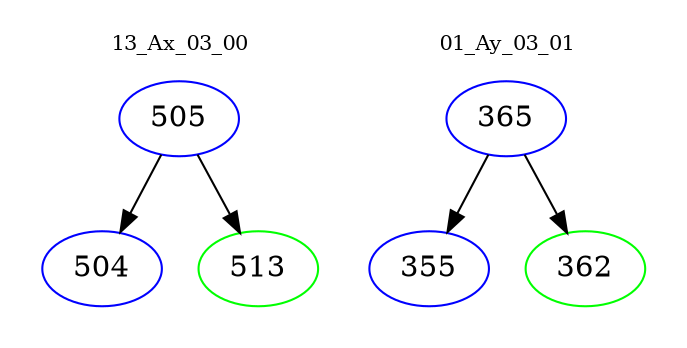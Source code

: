 digraph{
subgraph cluster_0 {
color = white
label = "13_Ax_03_00";
fontsize=10;
T0_505 [label="505", color="blue"]
T0_505 -> T0_504 [color="black"]
T0_504 [label="504", color="blue"]
T0_505 -> T0_513 [color="black"]
T0_513 [label="513", color="green"]
}
subgraph cluster_1 {
color = white
label = "01_Ay_03_01";
fontsize=10;
T1_365 [label="365", color="blue"]
T1_365 -> T1_355 [color="black"]
T1_355 [label="355", color="blue"]
T1_365 -> T1_362 [color="black"]
T1_362 [label="362", color="green"]
}
}
